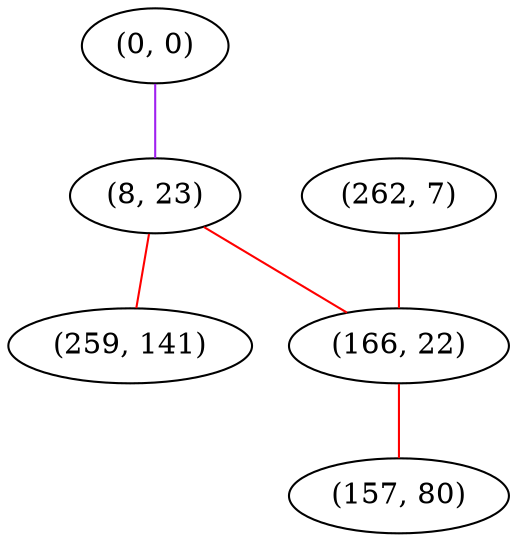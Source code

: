 graph "" {
"(0, 0)";
"(262, 7)";
"(8, 23)";
"(259, 141)";
"(166, 22)";
"(157, 80)";
"(0, 0)" -- "(8, 23)"  [color=purple, key=0, weight=4];
"(262, 7)" -- "(166, 22)"  [color=red, key=0, weight=1];
"(8, 23)" -- "(259, 141)"  [color=red, key=0, weight=1];
"(8, 23)" -- "(166, 22)"  [color=red, key=0, weight=1];
"(166, 22)" -- "(157, 80)"  [color=red, key=0, weight=1];
}
